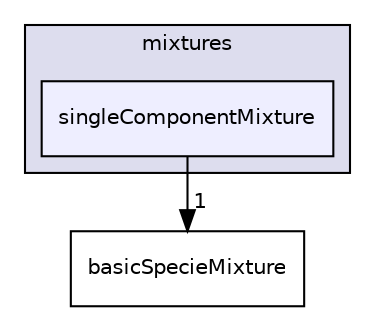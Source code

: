 digraph "src/thermophysicalModels/reactionThermo/mixtures/singleComponentMixture" {
  bgcolor=transparent;
  compound=true
  node [ fontsize="10", fontname="Helvetica"];
  edge [ labelfontsize="10", labelfontname="Helvetica"];
  subgraph clusterdir_4c3899116fa10d6c6748b991d6c665d1 {
    graph [ bgcolor="#ddddee", pencolor="black", label="mixtures" fontname="Helvetica", fontsize="10", URL="dir_4c3899116fa10d6c6748b991d6c665d1.html"]
  dir_2c65d1c5acf762c7e994b5d91d867bd9 [shape=box, label="singleComponentMixture", style="filled", fillcolor="#eeeeff", pencolor="black", URL="dir_2c65d1c5acf762c7e994b5d91d867bd9.html"];
  }
  dir_a92e19af280cfe91c9dfbd265388786a [shape=box label="basicSpecieMixture" URL="dir_a92e19af280cfe91c9dfbd265388786a.html"];
  dir_2c65d1c5acf762c7e994b5d91d867bd9->dir_a92e19af280cfe91c9dfbd265388786a [headlabel="1", labeldistance=1.5 headhref="dir_003800_003794.html"];
}
